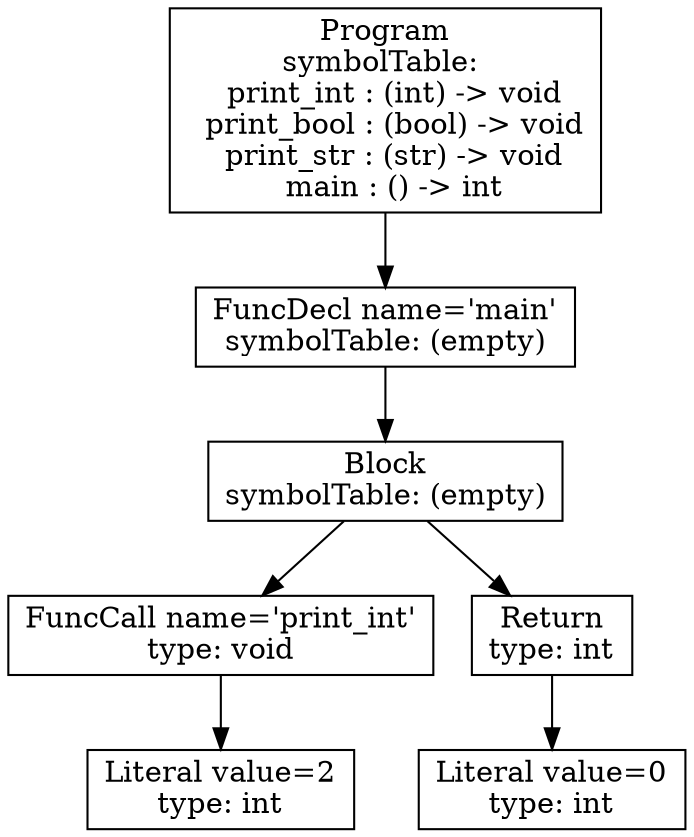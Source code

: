digraph AST {
4 [shape=box, label="Literal value=2\ntype: int"];
3 [shape=box, label="FuncCall name='print_int'\ntype: void"];
3 -> 4;
6 [shape=box, label="Literal value=0\ntype: int"];
5 [shape=box, label="Return\ntype: int"];
5 -> 6;
2 [shape=box, label="Block\nsymbolTable: (empty)"];
2 -> 3;
2 -> 5;
1 [shape=box, label="FuncDecl name='main'\nsymbolTable: (empty)"];
1 -> 2;
0 [shape=box, label="Program\nsymbolTable: \n  print_int : (int) -> void\n  print_bool : (bool) -> void\n  print_str : (str) -> void\n  main : () -> int"];
0 -> 1;
}
